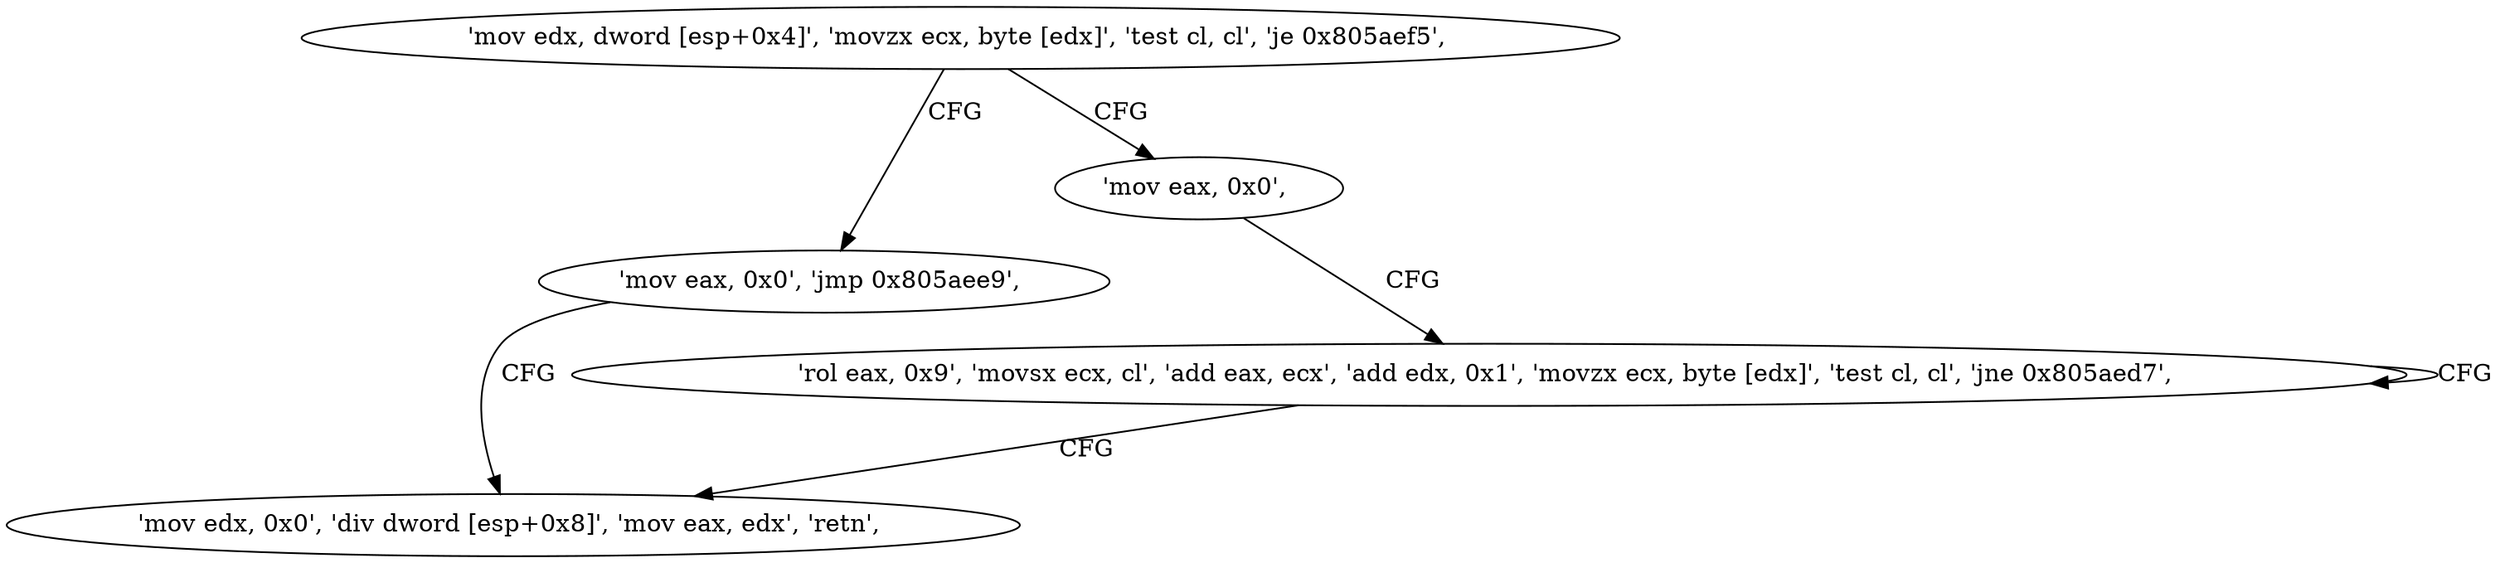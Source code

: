 digraph "func" {
"134590151" [label = "'mov edx, dword [esp+0x4]', 'movzx ecx, byte [edx]', 'test cl, cl', 'je 0x805aef5', " ]
"134590197" [label = "'mov eax, 0x0', 'jmp 0x805aee9', " ]
"134590162" [label = "'mov eax, 0x0', " ]
"134590185" [label = "'mov edx, 0x0', 'div dword [esp+0x8]', 'mov eax, edx', 'retn', " ]
"134590167" [label = "'rol eax, 0x9', 'movsx ecx, cl', 'add eax, ecx', 'add edx, 0x1', 'movzx ecx, byte [edx]', 'test cl, cl', 'jne 0x805aed7', " ]
"134590151" -> "134590197" [ label = "CFG" ]
"134590151" -> "134590162" [ label = "CFG" ]
"134590197" -> "134590185" [ label = "CFG" ]
"134590162" -> "134590167" [ label = "CFG" ]
"134590167" -> "134590167" [ label = "CFG" ]
"134590167" -> "134590185" [ label = "CFG" ]
}
